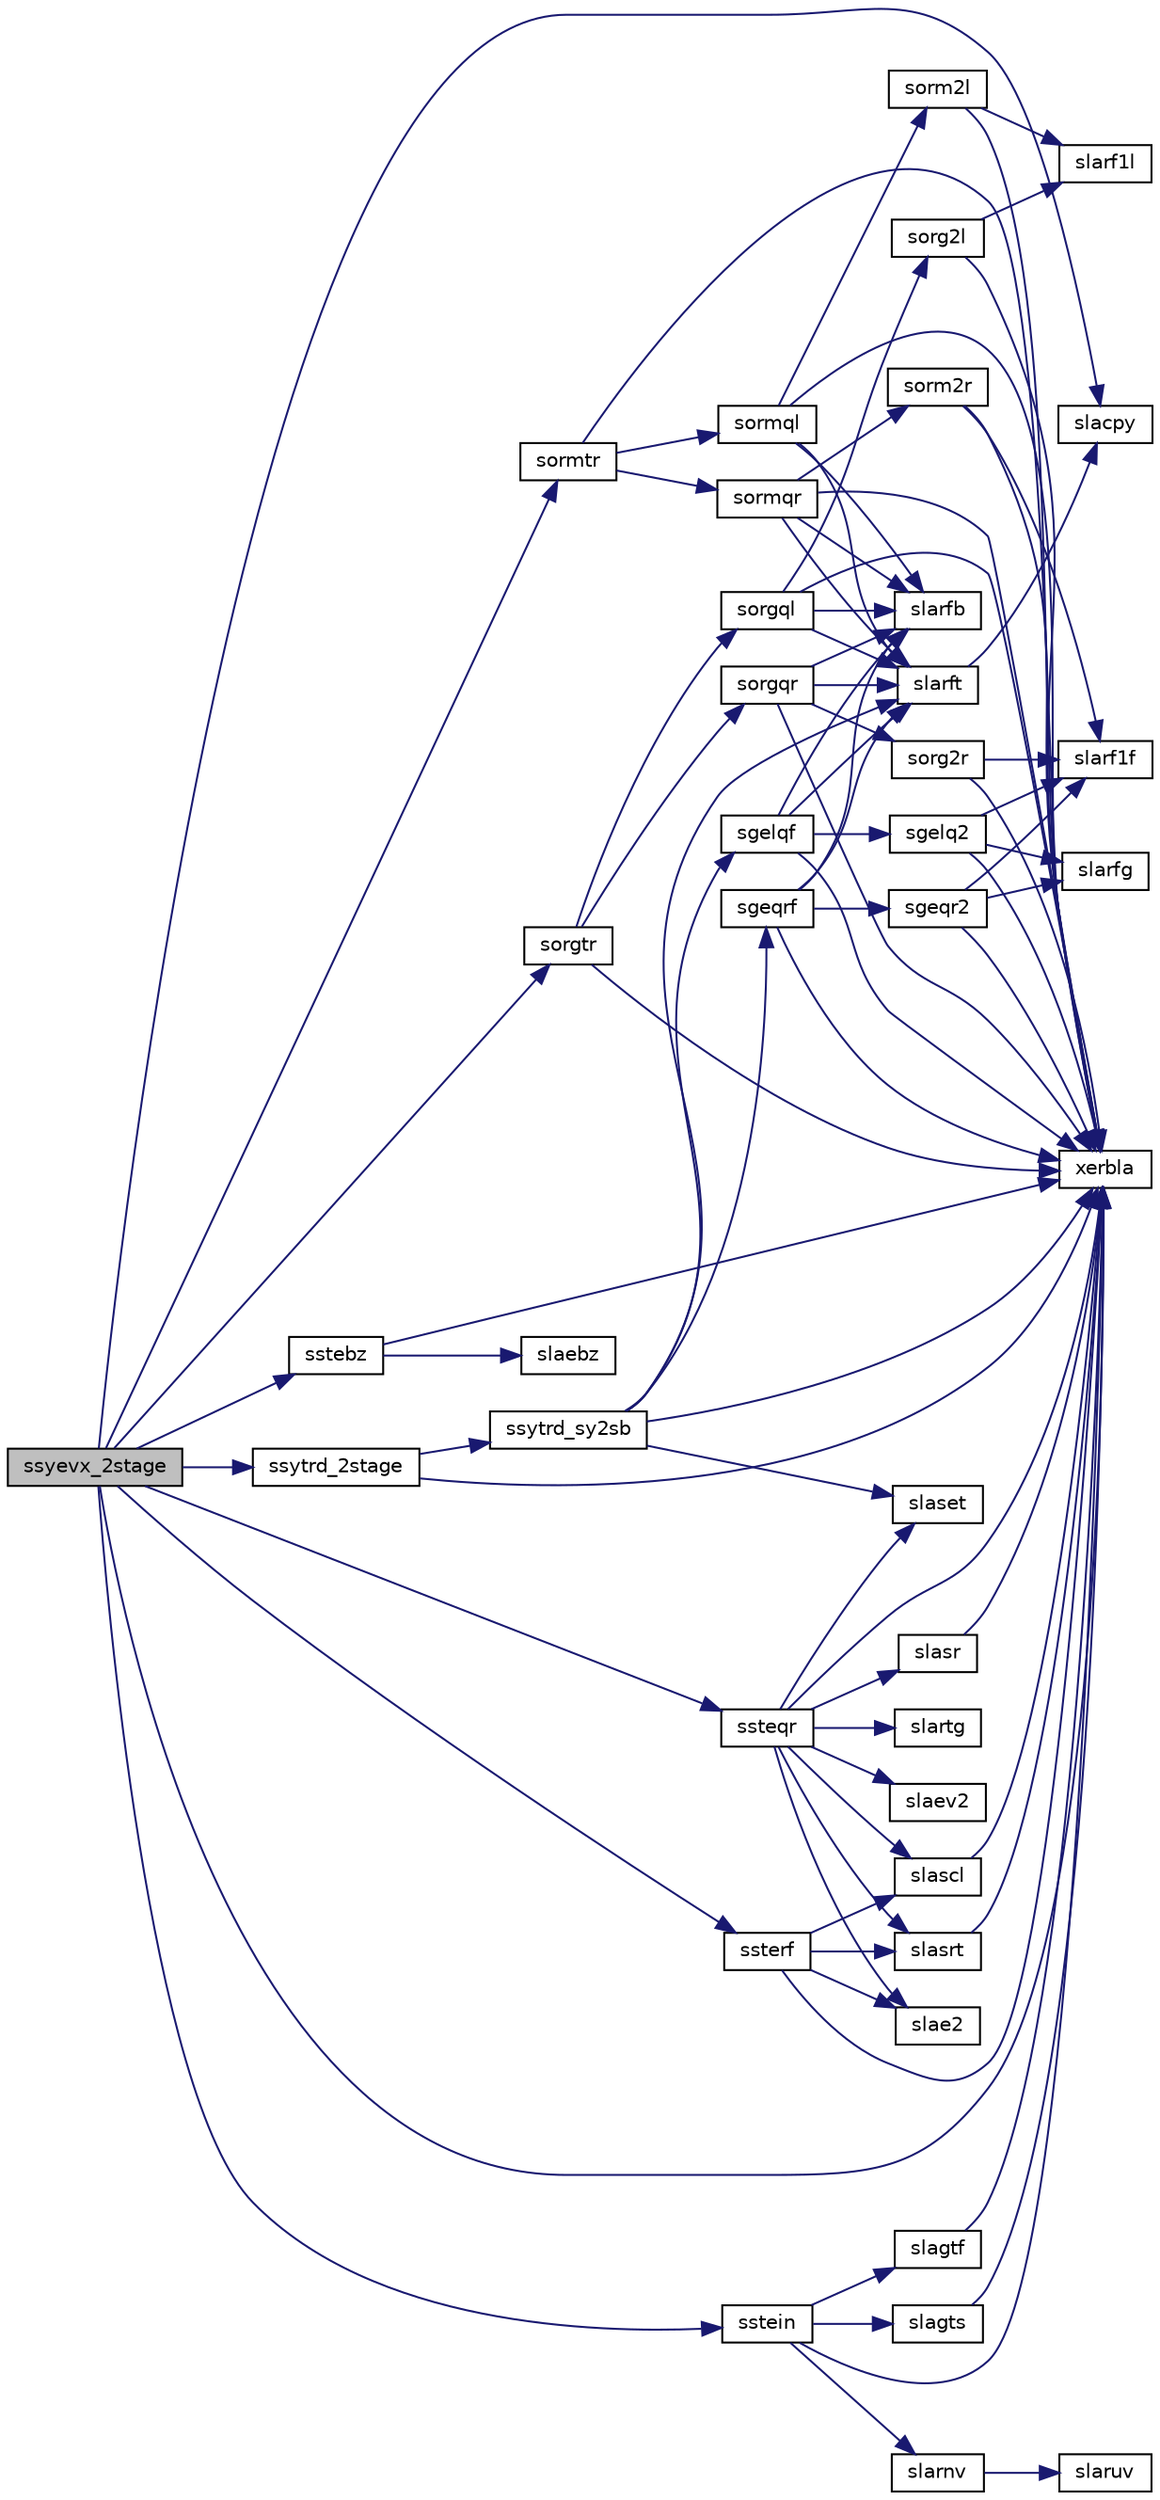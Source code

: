 digraph "ssyevx_2stage"
{
 // LATEX_PDF_SIZE
  edge [fontname="Helvetica",fontsize="10",labelfontname="Helvetica",labelfontsize="10"];
  node [fontname="Helvetica",fontsize="10",shape=record];
  rankdir="LR";
  Node1 [label="ssyevx_2stage",height=0.2,width=0.4,color="black", fillcolor="grey75", style="filled", fontcolor="black",tooltip="SSYEVX_2STAGE computes the eigenvalues and, optionally, the left and/or right eigenvectors for SY mat..."];
  Node1 -> Node2 [color="midnightblue",fontsize="10",style="solid",fontname="Helvetica"];
  Node2 [label="slacpy",height=0.2,width=0.4,color="black", fillcolor="white", style="filled",URL="$slacpy_8f.html#a7780c991533ce8dd1f2c22ae2d563f08",tooltip="SLACPY copies all or part of one two-dimensional array to another."];
  Node1 -> Node3 [color="midnightblue",fontsize="10",style="solid",fontname="Helvetica"];
  Node3 [label="sorgtr",height=0.2,width=0.4,color="black", fillcolor="white", style="filled",URL="$sorgtr_8f.html#ac6f8631f843add08acb109e7651c35cf",tooltip="SORGTR"];
  Node3 -> Node4 [color="midnightblue",fontsize="10",style="solid",fontname="Helvetica"];
  Node4 [label="sorgql",height=0.2,width=0.4,color="black", fillcolor="white", style="filled",URL="$sorgql_8f.html#a79a9dc68fb789b7ee05ad5e25b5ba363",tooltip="SORGQL"];
  Node4 -> Node5 [color="midnightblue",fontsize="10",style="solid",fontname="Helvetica"];
  Node5 [label="slarfb",height=0.2,width=0.4,color="black", fillcolor="white", style="filled",URL="$slarfb_8f.html#abd00c98d81aee1efa14e838bafa8078a",tooltip="SLARFB applies a block reflector or its transpose to a general rectangular matrix."];
  Node4 -> Node6 [color="midnightblue",fontsize="10",style="solid",fontname="Helvetica"];
  Node6 [label="slarft",height=0.2,width=0.4,color="black", fillcolor="white", style="filled",URL="$slarft_8f.html#a65328f5195290453fa03cb785888a95d",tooltip="SLARFT forms the triangular factor T of a block reflector H = I - vtvH"];
  Node6 -> Node2 [color="midnightblue",fontsize="10",style="solid",fontname="Helvetica"];
  Node4 -> Node7 [color="midnightblue",fontsize="10",style="solid",fontname="Helvetica"];
  Node7 [label="sorg2l",height=0.2,width=0.4,color="black", fillcolor="white", style="filled",URL="$sorg2l_8f.html#a1f6051357199b9ffb822c81ae4325cb7",tooltip="SORG2L generates all or part of the orthogonal matrix Q from a QL factorization determined by sgeqlf ..."];
  Node7 -> Node8 [color="midnightblue",fontsize="10",style="solid",fontname="Helvetica"];
  Node8 [label="slarf1l",height=0.2,width=0.4,color="black", fillcolor="white", style="filled",URL="$slarf1l_8f.html#a2cd524707ffe6a2e5594c43517e1ba41",tooltip="SLARF1L applies an elementary reflector to a general rectangular"];
  Node7 -> Node9 [color="midnightblue",fontsize="10",style="solid",fontname="Helvetica"];
  Node9 [label="xerbla",height=0.2,width=0.4,color="black", fillcolor="white", style="filled",URL="$xerbla_8f.html#a377ee61015baf8dea7770b3a404b1c07",tooltip="XERBLA"];
  Node4 -> Node9 [color="midnightblue",fontsize="10",style="solid",fontname="Helvetica"];
  Node3 -> Node10 [color="midnightblue",fontsize="10",style="solid",fontname="Helvetica"];
  Node10 [label="sorgqr",height=0.2,width=0.4,color="black", fillcolor="white", style="filled",URL="$sorgqr_8f.html#a8e0215e6bb8885ceda38c5435d4c28eb",tooltip="SORGQR"];
  Node10 -> Node5 [color="midnightblue",fontsize="10",style="solid",fontname="Helvetica"];
  Node10 -> Node6 [color="midnightblue",fontsize="10",style="solid",fontname="Helvetica"];
  Node10 -> Node11 [color="midnightblue",fontsize="10",style="solid",fontname="Helvetica"];
  Node11 [label="sorg2r",height=0.2,width=0.4,color="black", fillcolor="white", style="filled",URL="$sorg2r_8f.html#a4968b973936e8a9f1ae4ab1f252cb230",tooltip="SORG2R generates all or part of the orthogonal matrix Q from a QR factorization determined by sgeqrf ..."];
  Node11 -> Node12 [color="midnightblue",fontsize="10",style="solid",fontname="Helvetica"];
  Node12 [label="slarf1f",height=0.2,width=0.4,color="black", fillcolor="white", style="filled",URL="$slarf1f_8f.html#aefd3efd961011e8288e1a09bb2e04b99",tooltip="SLARF1F applies an elementary reflector to a general rectangular"];
  Node11 -> Node9 [color="midnightblue",fontsize="10",style="solid",fontname="Helvetica"];
  Node10 -> Node9 [color="midnightblue",fontsize="10",style="solid",fontname="Helvetica"];
  Node3 -> Node9 [color="midnightblue",fontsize="10",style="solid",fontname="Helvetica"];
  Node1 -> Node13 [color="midnightblue",fontsize="10",style="solid",fontname="Helvetica"];
  Node13 [label="sormtr",height=0.2,width=0.4,color="black", fillcolor="white", style="filled",URL="$sormtr_8f.html#a239433f886d4c2ed79735499b28c9cae",tooltip="SORMTR"];
  Node13 -> Node14 [color="midnightblue",fontsize="10",style="solid",fontname="Helvetica"];
  Node14 [label="sormql",height=0.2,width=0.4,color="black", fillcolor="white", style="filled",URL="$sormql_8f.html#a66ed47ac53ccd24962fb4b42763cc3c3",tooltip="SORMQL"];
  Node14 -> Node5 [color="midnightblue",fontsize="10",style="solid",fontname="Helvetica"];
  Node14 -> Node6 [color="midnightblue",fontsize="10",style="solid",fontname="Helvetica"];
  Node14 -> Node15 [color="midnightblue",fontsize="10",style="solid",fontname="Helvetica"];
  Node15 [label="sorm2l",height=0.2,width=0.4,color="black", fillcolor="white", style="filled",URL="$sorm2l_8f.html#a0f0a0604ded2725236045bf9503c4a76",tooltip="SORM2L multiplies a general matrix by the orthogonal matrix from a QL factorization determined by sge..."];
  Node15 -> Node8 [color="midnightblue",fontsize="10",style="solid",fontname="Helvetica"];
  Node15 -> Node9 [color="midnightblue",fontsize="10",style="solid",fontname="Helvetica"];
  Node14 -> Node9 [color="midnightblue",fontsize="10",style="solid",fontname="Helvetica"];
  Node13 -> Node16 [color="midnightblue",fontsize="10",style="solid",fontname="Helvetica"];
  Node16 [label="sormqr",height=0.2,width=0.4,color="black", fillcolor="white", style="filled",URL="$sormqr_8f.html#ab4d0e540fc95dc0151bc2c9995cabd25",tooltip="SORMQR"];
  Node16 -> Node5 [color="midnightblue",fontsize="10",style="solid",fontname="Helvetica"];
  Node16 -> Node6 [color="midnightblue",fontsize="10",style="solid",fontname="Helvetica"];
  Node16 -> Node17 [color="midnightblue",fontsize="10",style="solid",fontname="Helvetica"];
  Node17 [label="sorm2r",height=0.2,width=0.4,color="black", fillcolor="white", style="filled",URL="$sorm2r_8f.html#a45a8a1e608ebbcc3fcafbe60f2995d78",tooltip="SORM2R multiplies a general matrix by the orthogonal matrix from a QR factorization determined by sge..."];
  Node17 -> Node12 [color="midnightblue",fontsize="10",style="solid",fontname="Helvetica"];
  Node17 -> Node9 [color="midnightblue",fontsize="10",style="solid",fontname="Helvetica"];
  Node16 -> Node9 [color="midnightblue",fontsize="10",style="solid",fontname="Helvetica"];
  Node13 -> Node9 [color="midnightblue",fontsize="10",style="solid",fontname="Helvetica"];
  Node1 -> Node18 [color="midnightblue",fontsize="10",style="solid",fontname="Helvetica"];
  Node18 [label="sstebz",height=0.2,width=0.4,color="black", fillcolor="white", style="filled",URL="$sstebz_8f.html#a931f74959abb55088a26c358deb5246d",tooltip="SSTEBZ"];
  Node18 -> Node19 [color="midnightblue",fontsize="10",style="solid",fontname="Helvetica"];
  Node19 [label="slaebz",height=0.2,width=0.4,color="black", fillcolor="white", style="filled",URL="$slaebz_8f.html#a4f5045e3ec268a759d36fec562d6e481",tooltip="SLAEBZ computes the number of eigenvalues of a real symmetric tridiagonal matrix which are less than ..."];
  Node18 -> Node9 [color="midnightblue",fontsize="10",style="solid",fontname="Helvetica"];
  Node1 -> Node20 [color="midnightblue",fontsize="10",style="solid",fontname="Helvetica"];
  Node20 [label="sstein",height=0.2,width=0.4,color="black", fillcolor="white", style="filled",URL="$sstein_8f.html#a7bbe58d69ce21e8fac0eb2a727f13bd1",tooltip="SSTEIN"];
  Node20 -> Node21 [color="midnightblue",fontsize="10",style="solid",fontname="Helvetica"];
  Node21 [label="slagtf",height=0.2,width=0.4,color="black", fillcolor="white", style="filled",URL="$slagtf_8f.html#a0657d4d51d823f7f9b5b900524b497b0",tooltip="SLAGTF computes an LU factorization of a matrix T-λI, where T is a general tridiagonal matrix,..."];
  Node21 -> Node9 [color="midnightblue",fontsize="10",style="solid",fontname="Helvetica"];
  Node20 -> Node22 [color="midnightblue",fontsize="10",style="solid",fontname="Helvetica"];
  Node22 [label="slagts",height=0.2,width=0.4,color="black", fillcolor="white", style="filled",URL="$slagts_8f.html#ae4b431608960457e61e885f3a2e2b18e",tooltip="SLAGTS solves the system of equations (T-λI)x = y or (T-λI)^Tx = y, where T is a general tridiagonal ..."];
  Node22 -> Node9 [color="midnightblue",fontsize="10",style="solid",fontname="Helvetica"];
  Node20 -> Node23 [color="midnightblue",fontsize="10",style="solid",fontname="Helvetica"];
  Node23 [label="slarnv",height=0.2,width=0.4,color="black", fillcolor="white", style="filled",URL="$slarnv_8f.html#a379b09e3d4e7635db614d3b3973db5e7",tooltip="SLARNV returns a vector of random numbers from a uniform or normal distribution."];
  Node23 -> Node24 [color="midnightblue",fontsize="10",style="solid",fontname="Helvetica"];
  Node24 [label="slaruv",height=0.2,width=0.4,color="black", fillcolor="white", style="filled",URL="$slaruv_8f.html#a5ca61f3556928fc2698683460395d96c",tooltip="SLARUV returns a vector of n random real numbers from a uniform distribution."];
  Node20 -> Node9 [color="midnightblue",fontsize="10",style="solid",fontname="Helvetica"];
  Node1 -> Node25 [color="midnightblue",fontsize="10",style="solid",fontname="Helvetica"];
  Node25 [label="ssteqr",height=0.2,width=0.4,color="black", fillcolor="white", style="filled",URL="$ssteqr_8f.html#a2463dc5fa5baab57763971a548aad789",tooltip="SSTEQR"];
  Node25 -> Node26 [color="midnightblue",fontsize="10",style="solid",fontname="Helvetica"];
  Node26 [label="slae2",height=0.2,width=0.4,color="black", fillcolor="white", style="filled",URL="$slae2_8f.html#aec32dea47a14590934b8970b078b58fd",tooltip="SLAE2 computes the eigenvalues of a 2-by-2 symmetric matrix."];
  Node25 -> Node27 [color="midnightblue",fontsize="10",style="solid",fontname="Helvetica"];
  Node27 [label="slaev2",height=0.2,width=0.4,color="black", fillcolor="white", style="filled",URL="$slaev2_8f.html#af79f0bb1a07a9d96b827eba946ec79fa",tooltip="SLAEV2 computes the eigenvalues and eigenvectors of a 2-by-2 symmetric/Hermitian matrix."];
  Node25 -> Node28 [color="midnightblue",fontsize="10",style="solid",fontname="Helvetica"];
  Node28 [label="slartg",height=0.2,width=0.4,color="black", fillcolor="white", style="filled",URL="$slartg_8f90.html#a8836d25697ed4d8cc0b7d0f45b558c3b",tooltip="SLARTG generates a plane rotation with real cosine and real sine."];
  Node25 -> Node29 [color="midnightblue",fontsize="10",style="solid",fontname="Helvetica"];
  Node29 [label="slascl",height=0.2,width=0.4,color="black", fillcolor="white", style="filled",URL="$slascl_8f.html#a11e6ce67ce97ca5b0a3a7bc5645a09d9",tooltip="SLASCL multiplies a general rectangular matrix by a real scalar defined as cto/cfrom."];
  Node29 -> Node9 [color="midnightblue",fontsize="10",style="solid",fontname="Helvetica"];
  Node25 -> Node30 [color="midnightblue",fontsize="10",style="solid",fontname="Helvetica"];
  Node30 [label="slaset",height=0.2,width=0.4,color="black", fillcolor="white", style="filled",URL="$slaset_8f.html#a6174184453f17ad7cc3488044325d5ac",tooltip="SLASET initializes the off-diagonal elements and the diagonal elements of a matrix to given values."];
  Node25 -> Node31 [color="midnightblue",fontsize="10",style="solid",fontname="Helvetica"];
  Node31 [label="slasr",height=0.2,width=0.4,color="black", fillcolor="white", style="filled",URL="$slasr_8f.html#a60f6d566e3a36c43835b0ff3055879dc",tooltip="SLASR applies a sequence of plane rotations to a general rectangular matrix."];
  Node31 -> Node9 [color="midnightblue",fontsize="10",style="solid",fontname="Helvetica"];
  Node25 -> Node32 [color="midnightblue",fontsize="10",style="solid",fontname="Helvetica"];
  Node32 [label="slasrt",height=0.2,width=0.4,color="black", fillcolor="white", style="filled",URL="$slasrt_8f.html#a66e14f999e0c96b0d974849882160a07",tooltip="SLASRT sorts numbers in increasing or decreasing order."];
  Node32 -> Node9 [color="midnightblue",fontsize="10",style="solid",fontname="Helvetica"];
  Node25 -> Node9 [color="midnightblue",fontsize="10",style="solid",fontname="Helvetica"];
  Node1 -> Node33 [color="midnightblue",fontsize="10",style="solid",fontname="Helvetica"];
  Node33 [label="ssterf",height=0.2,width=0.4,color="black", fillcolor="white", style="filled",URL="$ssterf_8f.html#a6f005e62dd179b39d847eadbb62dbead",tooltip="SSTERF"];
  Node33 -> Node26 [color="midnightblue",fontsize="10",style="solid",fontname="Helvetica"];
  Node33 -> Node29 [color="midnightblue",fontsize="10",style="solid",fontname="Helvetica"];
  Node33 -> Node32 [color="midnightblue",fontsize="10",style="solid",fontname="Helvetica"];
  Node33 -> Node9 [color="midnightblue",fontsize="10",style="solid",fontname="Helvetica"];
  Node1 -> Node34 [color="midnightblue",fontsize="10",style="solid",fontname="Helvetica"];
  Node34 [label="ssytrd_2stage",height=0.2,width=0.4,color="black", fillcolor="white", style="filled",URL="$ssytrd__2stage_8f.html#ae28ce0a4f0c6c897ac3301ba08558b26",tooltip="SSYTRD_2STAGE"];
  Node34 -> Node35 [color="midnightblue",fontsize="10",style="solid",fontname="Helvetica"];
  Node35 [label="ssytrd_sy2sb",height=0.2,width=0.4,color="black", fillcolor="white", style="filled",URL="$ssytrd__sy2sb_8f.html#af640b5eb84ff9eb0681a6f37b740d18c",tooltip="SSYTRD_SY2SB"];
  Node35 -> Node36 [color="midnightblue",fontsize="10",style="solid",fontname="Helvetica"];
  Node36 [label="sgelqf",height=0.2,width=0.4,color="black", fillcolor="white", style="filled",URL="$sgelqf_8f.html#aff7dd464bee9a9ace7e576e4ecca33c0",tooltip="SGELQF"];
  Node36 -> Node37 [color="midnightblue",fontsize="10",style="solid",fontname="Helvetica"];
  Node37 [label="sgelq2",height=0.2,width=0.4,color="black", fillcolor="white", style="filled",URL="$sgelq2_8f.html#a1e2c1e289965eabae7fb4a1bd78aed2c",tooltip="SGELQ2 computes the LQ factorization of a general rectangular matrix using an unblocked algorithm."];
  Node37 -> Node12 [color="midnightblue",fontsize="10",style="solid",fontname="Helvetica"];
  Node37 -> Node38 [color="midnightblue",fontsize="10",style="solid",fontname="Helvetica"];
  Node38 [label="slarfg",height=0.2,width=0.4,color="black", fillcolor="white", style="filled",URL="$slarfg_8f.html#a1c10a1adfa35b2d5ea15e801287a6a38",tooltip="SLARFG generates an elementary reflector (Householder matrix)."];
  Node37 -> Node9 [color="midnightblue",fontsize="10",style="solid",fontname="Helvetica"];
  Node36 -> Node5 [color="midnightblue",fontsize="10",style="solid",fontname="Helvetica"];
  Node36 -> Node6 [color="midnightblue",fontsize="10",style="solid",fontname="Helvetica"];
  Node36 -> Node9 [color="midnightblue",fontsize="10",style="solid",fontname="Helvetica"];
  Node35 -> Node39 [color="midnightblue",fontsize="10",style="solid",fontname="Helvetica"];
  Node39 [label="sgeqrf",height=0.2,width=0.4,color="black", fillcolor="white", style="filled",URL="$sgeqrf_8f.html#a7cb54fa1727bf0166523036f4948bc56",tooltip="SGEQRF"];
  Node39 -> Node40 [color="midnightblue",fontsize="10",style="solid",fontname="Helvetica"];
  Node40 [label="sgeqr2",height=0.2,width=0.4,color="black", fillcolor="white", style="filled",URL="$sgeqr2_8f.html#acd1ae8241f3d12cfa0f1d5ecdbc32eca",tooltip="SGEQR2 computes the QR factorization of a general rectangular matrix using an unblocked algorithm."];
  Node40 -> Node12 [color="midnightblue",fontsize="10",style="solid",fontname="Helvetica"];
  Node40 -> Node38 [color="midnightblue",fontsize="10",style="solid",fontname="Helvetica"];
  Node40 -> Node9 [color="midnightblue",fontsize="10",style="solid",fontname="Helvetica"];
  Node39 -> Node5 [color="midnightblue",fontsize="10",style="solid",fontname="Helvetica"];
  Node39 -> Node6 [color="midnightblue",fontsize="10",style="solid",fontname="Helvetica"];
  Node39 -> Node9 [color="midnightblue",fontsize="10",style="solid",fontname="Helvetica"];
  Node35 -> Node6 [color="midnightblue",fontsize="10",style="solid",fontname="Helvetica"];
  Node35 -> Node30 [color="midnightblue",fontsize="10",style="solid",fontname="Helvetica"];
  Node35 -> Node9 [color="midnightblue",fontsize="10",style="solid",fontname="Helvetica"];
  Node34 -> Node9 [color="midnightblue",fontsize="10",style="solid",fontname="Helvetica"];
  Node1 -> Node9 [color="midnightblue",fontsize="10",style="solid",fontname="Helvetica"];
}
